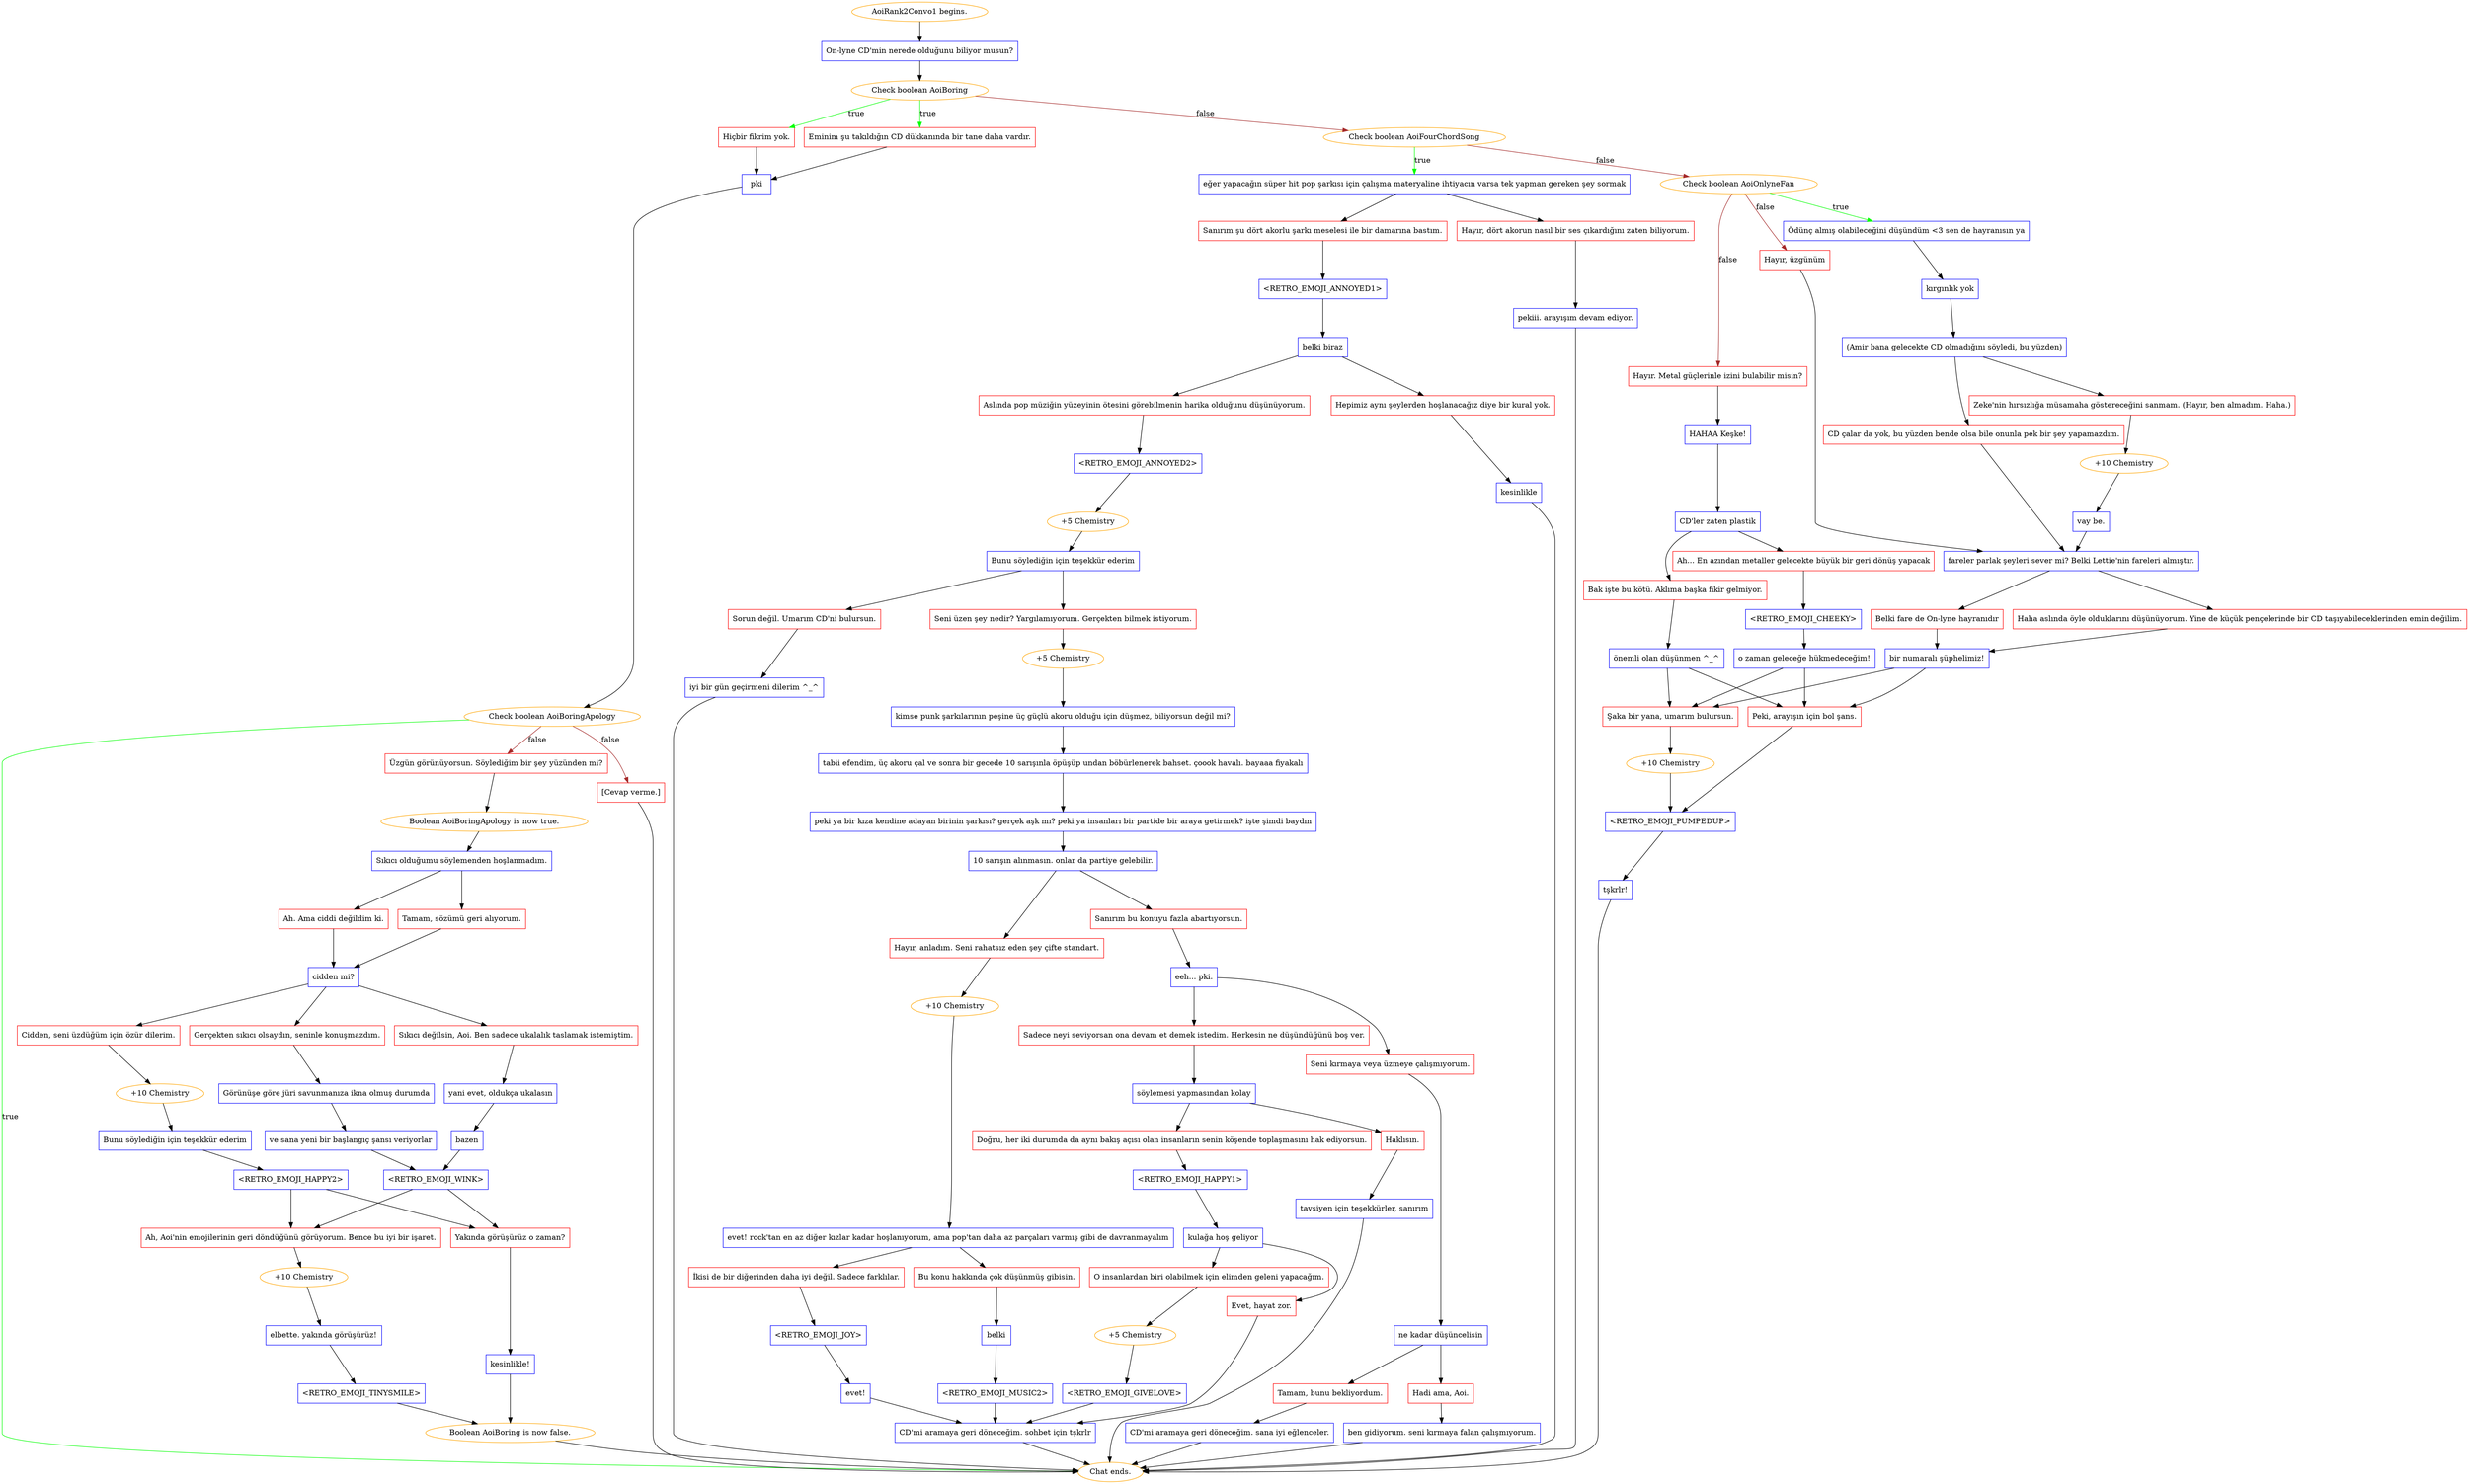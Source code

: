 digraph {
	"AoiRank2Convo1 begins." [color=orange];
		"AoiRank2Convo1 begins." -> j424111280;
	j424111280 [label="On-lyne CD'min nerede olduğunu biliyor musun?",shape=box,color=blue];
		j424111280 -> j645152137;
	j645152137 [label="Check boolean AoiBoring",color=orange];
		j645152137 -> j713451387 [label=true,color=green];
		j645152137 -> j3628014090 [label=true,color=green];
		j645152137 -> j1227379375 [label=false,color=brown];
	j713451387 [label="Hiçbir fikrim yok.",shape=box,color=red];
		j713451387 -> j1342809537;
	j3628014090 [label="Eminim şu takıldığın CD dükkanında bir tane daha vardır.",shape=box,color=red];
		j3628014090 -> j1342809537;
	j1227379375 [label="Check boolean AoiFourChordSong",color=orange];
		j1227379375 -> j1143920402 [label=true,color=green];
		j1227379375 -> j3702331683 [label=false,color=brown];
	j1342809537 [label="pki",shape=box,color=blue];
		j1342809537 -> j3271738332;
	j1143920402 [label="eğer yapacağın süper hit pop şarkısı için çalışma materyaline ihtiyacın varsa tek yapman gereken şey sormak",shape=box,color=blue];
		j1143920402 -> j3397718842;
		j1143920402 -> j1246992312;
	j3702331683 [label="Check boolean AoiOnlyneFan",color=orange];
		j3702331683 -> j4168862244 [label=true,color=green];
		j3702331683 -> j4206409435 [label=false,color=brown];
		j3702331683 -> j2063854938 [label=false,color=brown];
	j3271738332 [label="Check boolean AoiBoringApology",color=orange];
		j3271738332 -> "Chat ends." [label=true,color=green];
		j3271738332 -> j2554100713 [label=false,color=brown];
		j3271738332 -> j2482094916 [label=false,color=brown];
	j3397718842 [label="Sanırım şu dört akorlu şarkı meselesi ile bir damarına bastım.",shape=box,color=red];
		j3397718842 -> j3547678546;
	j1246992312 [label="Hayır, dört akorun nasıl bir ses çıkardığını zaten biliyorum.",shape=box,color=red];
		j1246992312 -> j3893882960;
	j4168862244 [label="Ödünç almış olabileceğini düşündüm <3 sen de hayranısın ya",shape=box,color=blue];
		j4168862244 -> j3045348008;
	j4206409435 [label="Hayır, üzgünüm",shape=box,color=red];
		j4206409435 -> j839548118;
	j2063854938 [label="Hayır. Metal güçlerinle izini bulabilir misin?",shape=box,color=red];
		j2063854938 -> j1682136099;
	"Chat ends." [color=orange];
	j2554100713 [label="Üzgün görünüyorsun. Söylediğim bir şey yüzünden mi?",shape=box,color=red];
		j2554100713 -> j2776841044;
	j2482094916 [label="[Cevap verme.]",shape=box,color=red];
		j2482094916 -> "Chat ends.";
	j3547678546 [label="<RETRO_EMOJI_ANNOYED1>",shape=box,color=blue];
		j3547678546 -> j1572668938;
	j3893882960 [label="pekiii. arayışım devam ediyor.",shape=box,color=blue];
		j3893882960 -> "Chat ends.";
	j3045348008 [label="kırgınlık yok",shape=box,color=blue];
		j3045348008 -> j444420775;
	j839548118 [label="fareler parlak şeyleri sever mi? Belki Lettie'nin fareleri almıştır.",shape=box,color=blue];
		j839548118 -> j313602939;
		j839548118 -> j3616378113;
	j1682136099 [label="HAHAA Keşke!",shape=box,color=blue];
		j1682136099 -> j3772413345;
	j2776841044 [label="Boolean AoiBoringApology is now true.",color=orange];
		j2776841044 -> j4206607500;
	j1572668938 [label="belki biraz",shape=box,color=blue];
		j1572668938 -> j227800756;
		j1572668938 -> j4159714843;
	j444420775 [label="(Amir bana gelecekte CD olmadığını söyledi, bu yüzden)",shape=box,color=blue];
		j444420775 -> j2169469834;
		j444420775 -> j3398428121;
	j313602939 [label="Belki fare de On-lyne hayranıdır",shape=box,color=red];
		j313602939 -> j1490093127;
	j3616378113 [label="Haha aslında öyle olduklarını düşünüyorum. Yine de küçük pençelerinde bir CD taşıyabileceklerinden emin değilim.",shape=box,color=red];
		j3616378113 -> j1490093127;
	j3772413345 [label="CD'ler zaten plastik",shape=box,color=blue];
		j3772413345 -> j2684949159;
		j3772413345 -> j3297770671;
	j4206607500 [label="Sıkıcı olduğumu söylemenden hoşlanmadım.",shape=box,color=blue];
		j4206607500 -> j2736932835;
		j4206607500 -> j291783821;
	j227800756 [label="Aslında pop müziğin yüzeyinin ötesini görebilmenin harika olduğunu düşünüyorum.",shape=box,color=red];
		j227800756 -> j2973081233;
	j4159714843 [label="Hepimiz aynı şeylerden hoşlanacağız diye bir kural yok.",shape=box,color=red];
		j4159714843 -> j995173150;
	j2169469834 [label="Zeke'nin hırsızlığa müsamaha göstereceğini sanmam. (Hayır, ben almadım. Haha.)",shape=box,color=red];
		j2169469834 -> j1722769048;
	j3398428121 [label="CD çalar da yok, bu yüzden bende olsa bile onunla pek bir şey yapamazdım.",shape=box,color=red];
		j3398428121 -> j839548118;
	j1490093127 [label="bir numaralı şüphelimiz!",shape=box,color=blue];
		j1490093127 -> j4103237578;
		j1490093127 -> j1901407086;
	j2684949159 [label="Ah... En azından metaller gelecekte büyük bir geri dönüş yapacak",shape=box,color=red];
		j2684949159 -> j3448970926;
	j3297770671 [label="Bak işte bu kötü. Aklıma başka fikir gelmiyor.",shape=box,color=red];
		j3297770671 -> j1109976155;
	j2736932835 [label="Ah. Ama ciddi değildim ki.",shape=box,color=red];
		j2736932835 -> j2533764575;
	j291783821 [label="Tamam, sözümü geri alıyorum.",shape=box,color=red];
		j291783821 -> j2533764575;
	j2973081233 [label="<RETRO_EMOJI_ANNOYED2>",shape=box,color=blue];
		j2973081233 -> j3880747474;
	j995173150 [label="kesinlikle",shape=box,color=blue];
		j995173150 -> "Chat ends.";
	j1722769048 [label="+10 Chemistry",color=orange];
		j1722769048 -> j3714261155;
	j4103237578 [label="Şaka bir yana, umarım bulursun.",shape=box,color=red];
		j4103237578 -> j3575421994;
	j1901407086 [label="Peki, arayışın için bol şans.",shape=box,color=red];
		j1901407086 -> j3588973945;
	j3448970926 [label="<RETRO_EMOJI_CHEEKY>",shape=box,color=blue];
		j3448970926 -> j3849684547;
	j1109976155 [label="önemli olan düşünmen ^_^",shape=box,color=blue];
		j1109976155 -> j4103237578;
		j1109976155 -> j1901407086;
	j2533764575 [label="cidden mi?",shape=box,color=blue];
		j2533764575 -> j4114334564;
		j2533764575 -> j2736431398;
		j2533764575 -> j386291709;
	j3880747474 [label="+5 Chemistry",color=orange];
		j3880747474 -> j3844261289;
	j3714261155 [label="vay be.",shape=box,color=blue];
		j3714261155 -> j839548118;
	j3575421994 [label="+10 Chemistry",color=orange];
		j3575421994 -> j3588973945;
	j3588973945 [label="<RETRO_EMOJI_PUMPEDUP>",shape=box,color=blue];
		j3588973945 -> j3546530759;
	j3849684547 [label="o zaman geleceğe hükmedeceğim!",shape=box,color=blue];
		j3849684547 -> j4103237578;
		j3849684547 -> j1901407086;
	j4114334564 [label="Cidden, seni üzdüğüm için özür dilerim.",shape=box,color=red];
		j4114334564 -> j2476217366;
	j2736431398 [label="Sıkıcı değilsin, Aoi. Ben sadece ukalalık taslamak istemiştim.",shape=box,color=red];
		j2736431398 -> j323283108;
	j386291709 [label="Gerçekten sıkıcı olsaydın, seninle konuşmazdım.",shape=box,color=red];
		j386291709 -> j1717008300;
	j3844261289 [label="Bunu söylediğin için teşekkür ederim",shape=box,color=blue];
		j3844261289 -> j510618236;
		j3844261289 -> j1192942240;
	j3546530759 [label="tşkrlr!",shape=box,color=blue];
		j3546530759 -> "Chat ends.";
	j2476217366 [label="+10 Chemistry",color=orange];
		j2476217366 -> j4147230152;
	j323283108 [label="yani evet, oldukça ukalasın",shape=box,color=blue];
		j323283108 -> j2438038676;
	j1717008300 [label="Görünüşe göre jüri savunmanıza ikna olmuş durumda",shape=box,color=blue];
		j1717008300 -> j4176310958;
	j510618236 [label="Seni üzen şey nedir? Yargılamıyorum. Gerçekten bilmek istiyorum.",shape=box,color=red];
		j510618236 -> j970719462;
	j1192942240 [label="Sorun değil. Umarım CD'ni bulursun.",shape=box,color=red];
		j1192942240 -> j2435449361;
	j4147230152 [label="Bunu söylediğin için teşekkür ederim",shape=box,color=blue];
		j4147230152 -> j2757887073;
	j2438038676 [label="bazen",shape=box,color=blue];
		j2438038676 -> j1922140397;
	j4176310958 [label="ve sana yeni bir başlangıç şansı veriyorlar",shape=box,color=blue];
		j4176310958 -> j1922140397;
	j970719462 [label="+5 Chemistry",color=orange];
		j970719462 -> j2930152409;
	j2435449361 [label="iyi bir gün geçirmeni dilerim ^_^",shape=box,color=blue];
		j2435449361 -> "Chat ends.";
	j2757887073 [label="<RETRO_EMOJI_HAPPY2>",shape=box,color=blue];
		j2757887073 -> j1009603135;
		j2757887073 -> j2393634203;
	j1922140397 [label="<RETRO_EMOJI_WINK>",shape=box,color=blue];
		j1922140397 -> j1009603135;
		j1922140397 -> j2393634203;
	j2930152409 [label="kimse punk şarkılarının peşine üç güçlü akoru olduğu için düşmez, biliyorsun değil mi?",shape=box,color=blue];
		j2930152409 -> j131159766;
	j1009603135 [label="Yakında görüşürüz o zaman?",shape=box,color=red];
		j1009603135 -> j2912027951;
	j2393634203 [label="Ah, Aoi'nin emojilerinin geri döndüğünü görüyorum. Bence bu iyi bir işaret.",shape=box,color=red];
		j2393634203 -> j1173977084;
	j131159766 [label="tabii efendim, üç akoru çal ve sonra bir gecede 10 sarışınla öpüşüp undan böbürlenerek bahset. çoook havalı. bayaaa fiyakalı",shape=box,color=blue];
		j131159766 -> j1500123913;
	j2912027951 [label="kesinlikle!",shape=box,color=blue];
		j2912027951 -> j2581611291;
	j1173977084 [label="+10 Chemistry",color=orange];
		j1173977084 -> j3342472452;
	j1500123913 [label="peki ya bir kıza kendine adayan birinin şarkısı? gerçek aşk mı? peki ya insanları bir partide bir araya getirmek? işte şimdi baydın",shape=box,color=blue];
		j1500123913 -> j1085179609;
	j2581611291 [label="Boolean AoiBoring is now false.",color=orange];
		j2581611291 -> "Chat ends.";
	j3342472452 [label="elbette. yakında görüşürüz!",shape=box,color=blue];
		j3342472452 -> j153386734;
	j1085179609 [label="10 sarışın alınmasın. onlar da partiye gelebilir.",shape=box,color=blue];
		j1085179609 -> j1724093975;
		j1085179609 -> j70761604;
	j153386734 [label="<RETRO_EMOJI_TINYSMILE>",shape=box,color=blue];
		j153386734 -> j2581611291;
	j1724093975 [label="Hayır, anladım. Seni rahatsız eden şey çifte standart.",shape=box,color=red];
		j1724093975 -> j2131236711;
	j70761604 [label="Sanırım bu konuyu fazla abartıyorsun.",shape=box,color=red];
		j70761604 -> j2457125558;
	j2131236711 [label="+10 Chemistry",color=orange];
		j2131236711 -> j4085762023;
	j2457125558 [label="eeh... pki.",shape=box,color=blue];
		j2457125558 -> j1461034328;
		j2457125558 -> j4196405727;
	j4085762023 [label="evet! rock'tan en az diğer kızlar kadar hoşlanıyorum, ama pop'tan daha az parçaları varmış gibi de davranmayalım",shape=box,color=blue];
		j4085762023 -> j2497022562;
		j4085762023 -> j826748716;
	j1461034328 [label="Sadece neyi seviyorsan ona devam et demek istedim. Herkesin ne düşündüğünü boş ver.",shape=box,color=red];
		j1461034328 -> j1957015058;
	j4196405727 [label="Seni kırmaya veya üzmeye çalışmıyorum.",shape=box,color=red];
		j4196405727 -> j4261398130;
	j2497022562 [label="İkisi de bir diğerinden daha iyi değil. Sadece farklılar.",shape=box,color=red];
		j2497022562 -> j663446842;
	j826748716 [label="Bu konu hakkında çok düşünmüş gibisin.",shape=box,color=red];
		j826748716 -> j2578914740;
	j1957015058 [label="söylemesi yapmasından kolay",shape=box,color=blue];
		j1957015058 -> j1742884405;
		j1957015058 -> j113614675;
	j4261398130 [label="ne kadar düşüncelisin",shape=box,color=blue];
		j4261398130 -> j3192935087;
		j4261398130 -> j1578769885;
	j663446842 [label="<RETRO_EMOJI_JOY>",shape=box,color=blue];
		j663446842 -> j2806884451;
	j2578914740 [label="belki",shape=box,color=blue];
		j2578914740 -> j175333115;
	j1742884405 [label="Haklısın.",shape=box,color=red];
		j1742884405 -> j1226453729;
	j113614675 [label="Doğru, her iki durumda da aynı bakış açısı olan insanların senin köşende toplaşmasını hak ediyorsun.",shape=box,color=red];
		j113614675 -> j2204257354;
	j3192935087 [label="Tamam, bunu bekliyordum.",shape=box,color=red];
		j3192935087 -> j3538491392;
	j1578769885 [label="Hadi ama, Aoi.",shape=box,color=red];
		j1578769885 -> j3958983406;
	j2806884451 [label="evet!",shape=box,color=blue];
		j2806884451 -> j2575786359;
	j175333115 [label="<RETRO_EMOJI_MUSIC2>",shape=box,color=blue];
		j175333115 -> j2575786359;
	j1226453729 [label="tavsiyen için teşekkürler, sanırım",shape=box,color=blue];
		j1226453729 -> "Chat ends.";
	j2204257354 [label="<RETRO_EMOJI_HAPPY1>",shape=box,color=blue];
		j2204257354 -> j769007877;
	j3538491392 [label="CD'mi aramaya geri döneceğim. sana iyi eğlenceler.",shape=box,color=blue];
		j3538491392 -> "Chat ends.";
	j3958983406 [label="ben gidiyorum. seni kırmaya falan çalışmıyorum.",shape=box,color=blue];
		j3958983406 -> "Chat ends.";
	j2575786359 [label="CD'mi aramaya geri döneceğim. sohbet için tşkrlr",shape=box,color=blue];
		j2575786359 -> "Chat ends.";
	j769007877 [label="kulağa hoş geliyor",shape=box,color=blue];
		j769007877 -> j764455648;
		j769007877 -> j2512255046;
	j764455648 [label="O insanlardan biri olabilmek için elimden geleni yapacağım.",shape=box,color=red];
		j764455648 -> j638382674;
	j2512255046 [label="Evet, hayat zor.",shape=box,color=red];
		j2512255046 -> j2575786359;
	j638382674 [label="+5 Chemistry",color=orange];
		j638382674 -> j1945755451;
	j1945755451 [label="<RETRO_EMOJI_GIVELOVE>",shape=box,color=blue];
		j1945755451 -> j2575786359;
}